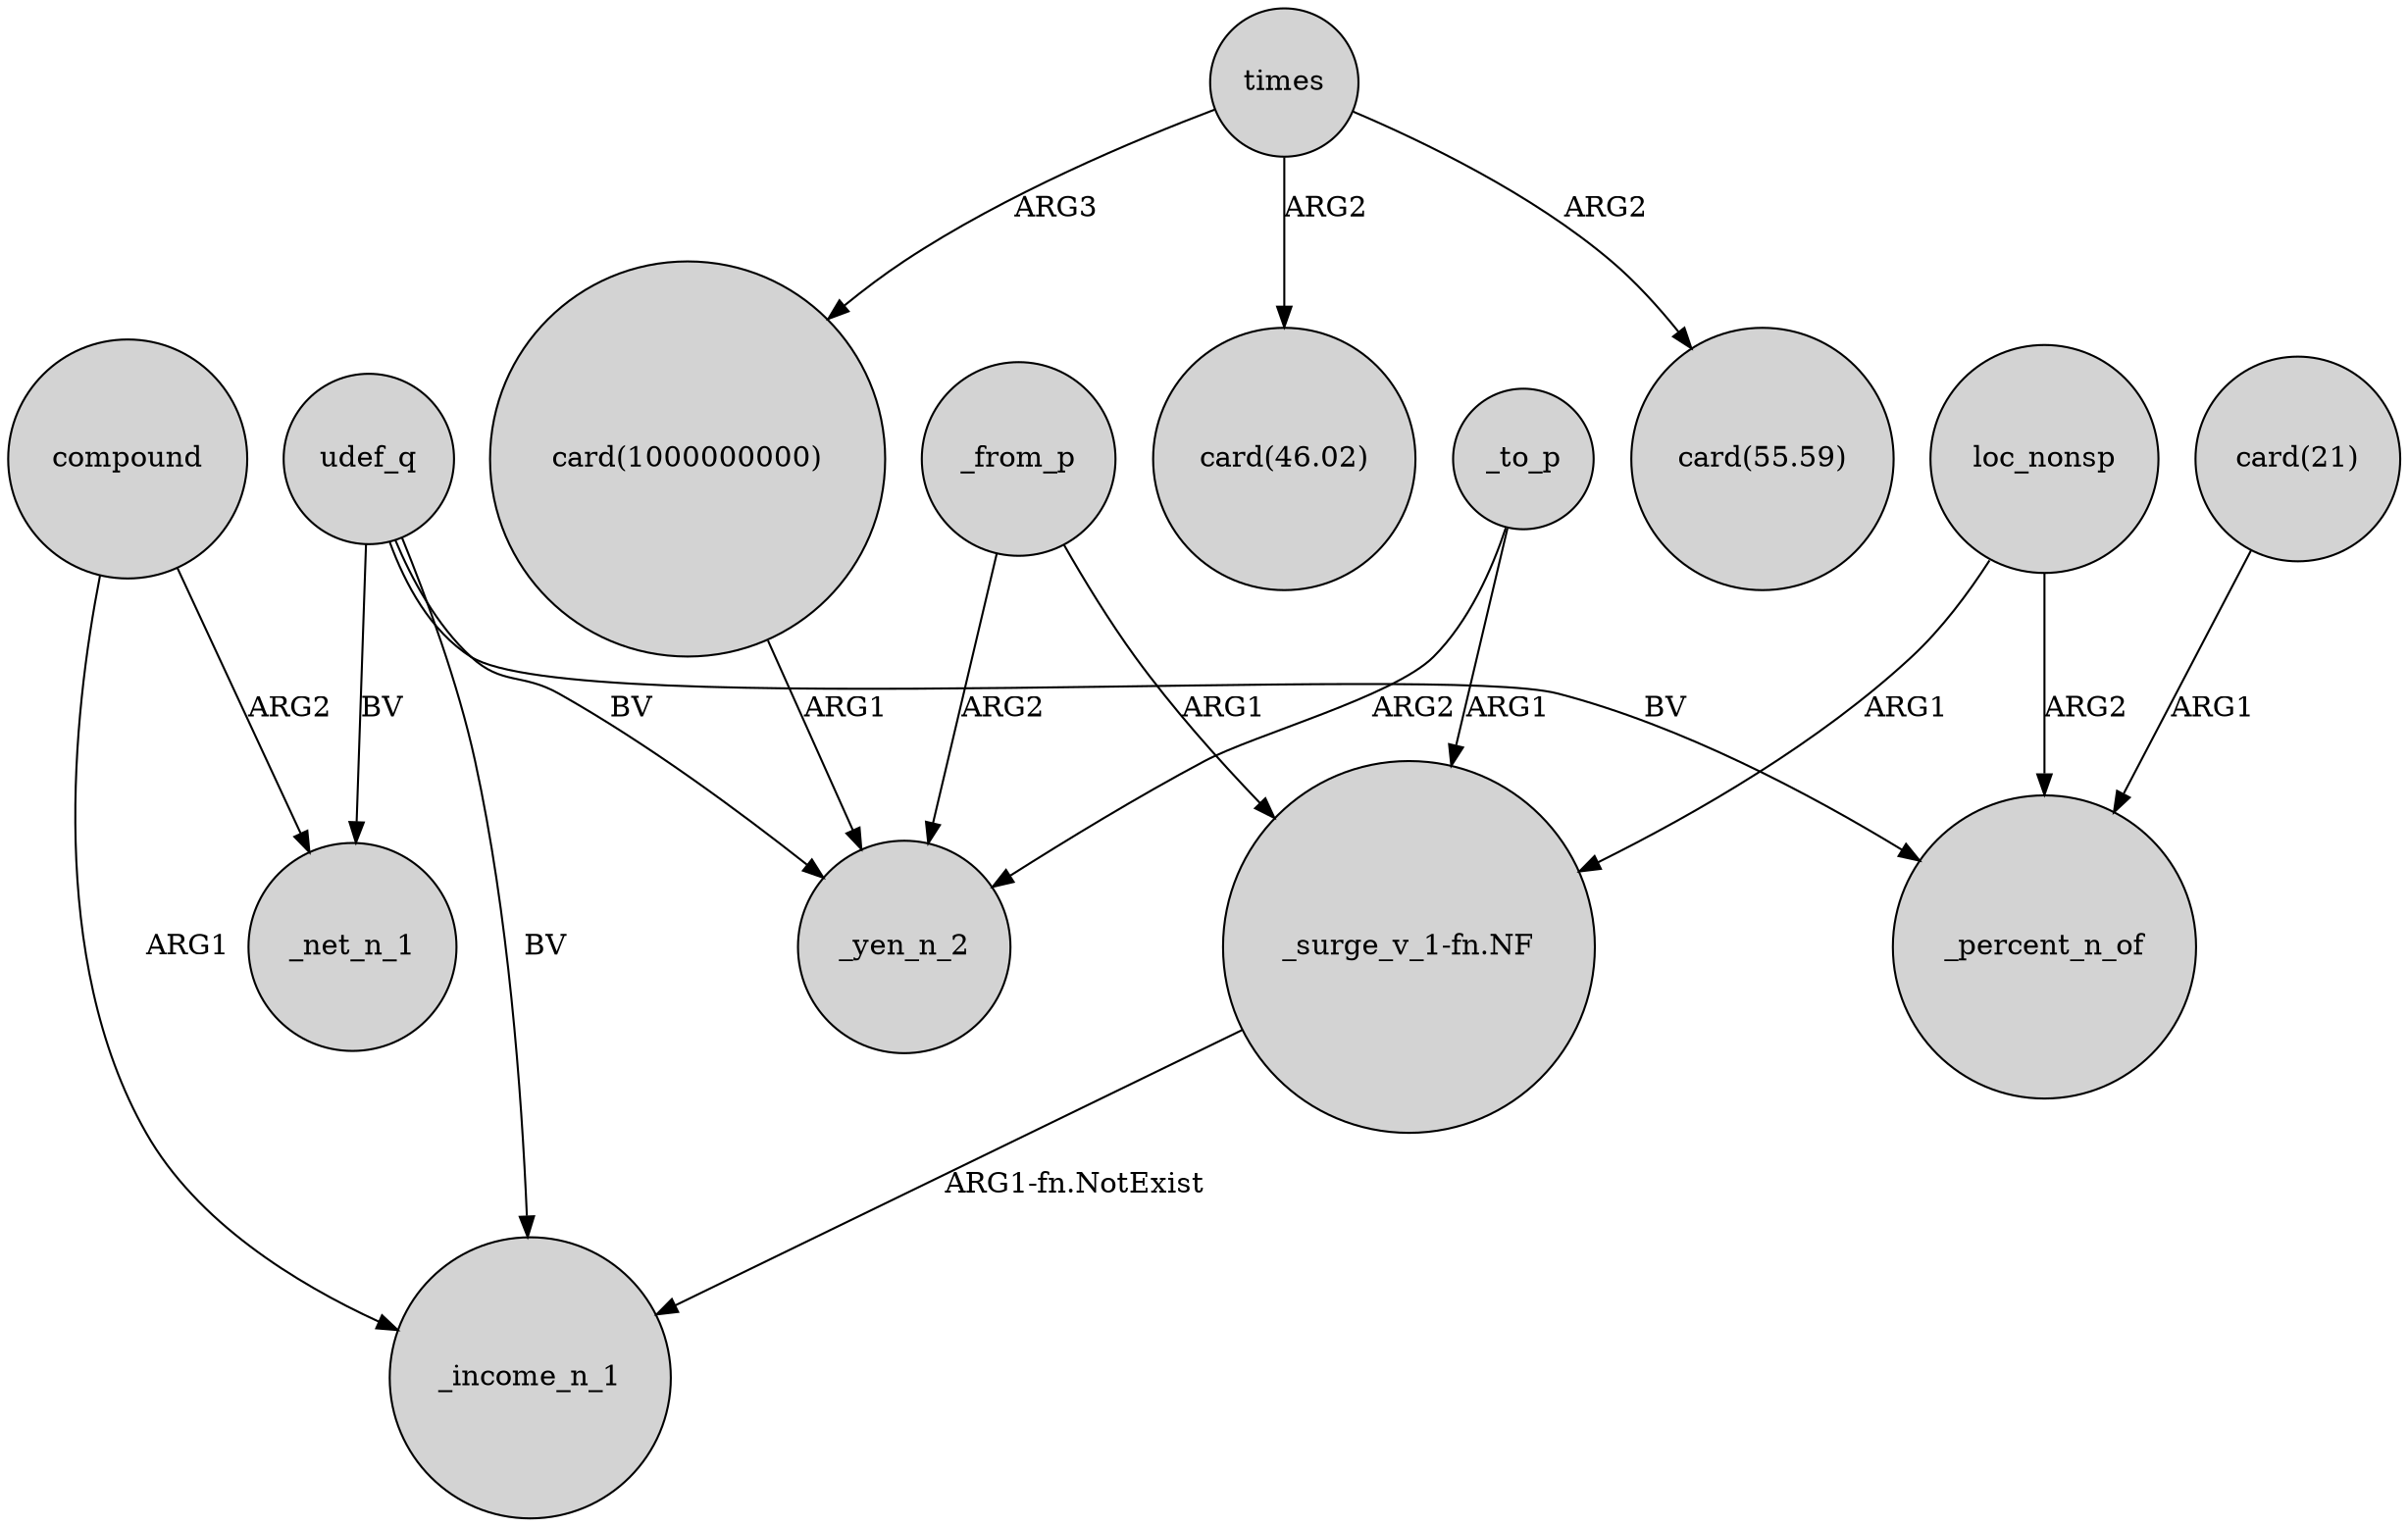 digraph {
	node [shape=circle style=filled]
	_from_p -> "_surge_v_1-fn.NF" [label=ARG1]
	udef_q -> _net_n_1 [label=BV]
	_to_p -> _yen_n_2 [label=ARG2]
	times -> "card(46.02)" [label=ARG2]
	udef_q -> _yen_n_2 [label=BV]
	"card(1000000000)" -> _yen_n_2 [label=ARG1]
	compound -> _net_n_1 [label=ARG2]
	_to_p -> "_surge_v_1-fn.NF" [label=ARG1]
	compound -> _income_n_1 [label=ARG1]
	loc_nonsp -> _percent_n_of [label=ARG2]
	udef_q -> _percent_n_of [label=BV]
	_from_p -> _yen_n_2 [label=ARG2]
	times -> "card(55.59)" [label=ARG2]
	"_surge_v_1-fn.NF" -> _income_n_1 [label="ARG1-fn.NotExist"]
	times -> "card(1000000000)" [label=ARG3]
	"card(21)" -> _percent_n_of [label=ARG1]
	udef_q -> _income_n_1 [label=BV]
	loc_nonsp -> "_surge_v_1-fn.NF" [label=ARG1]
}
